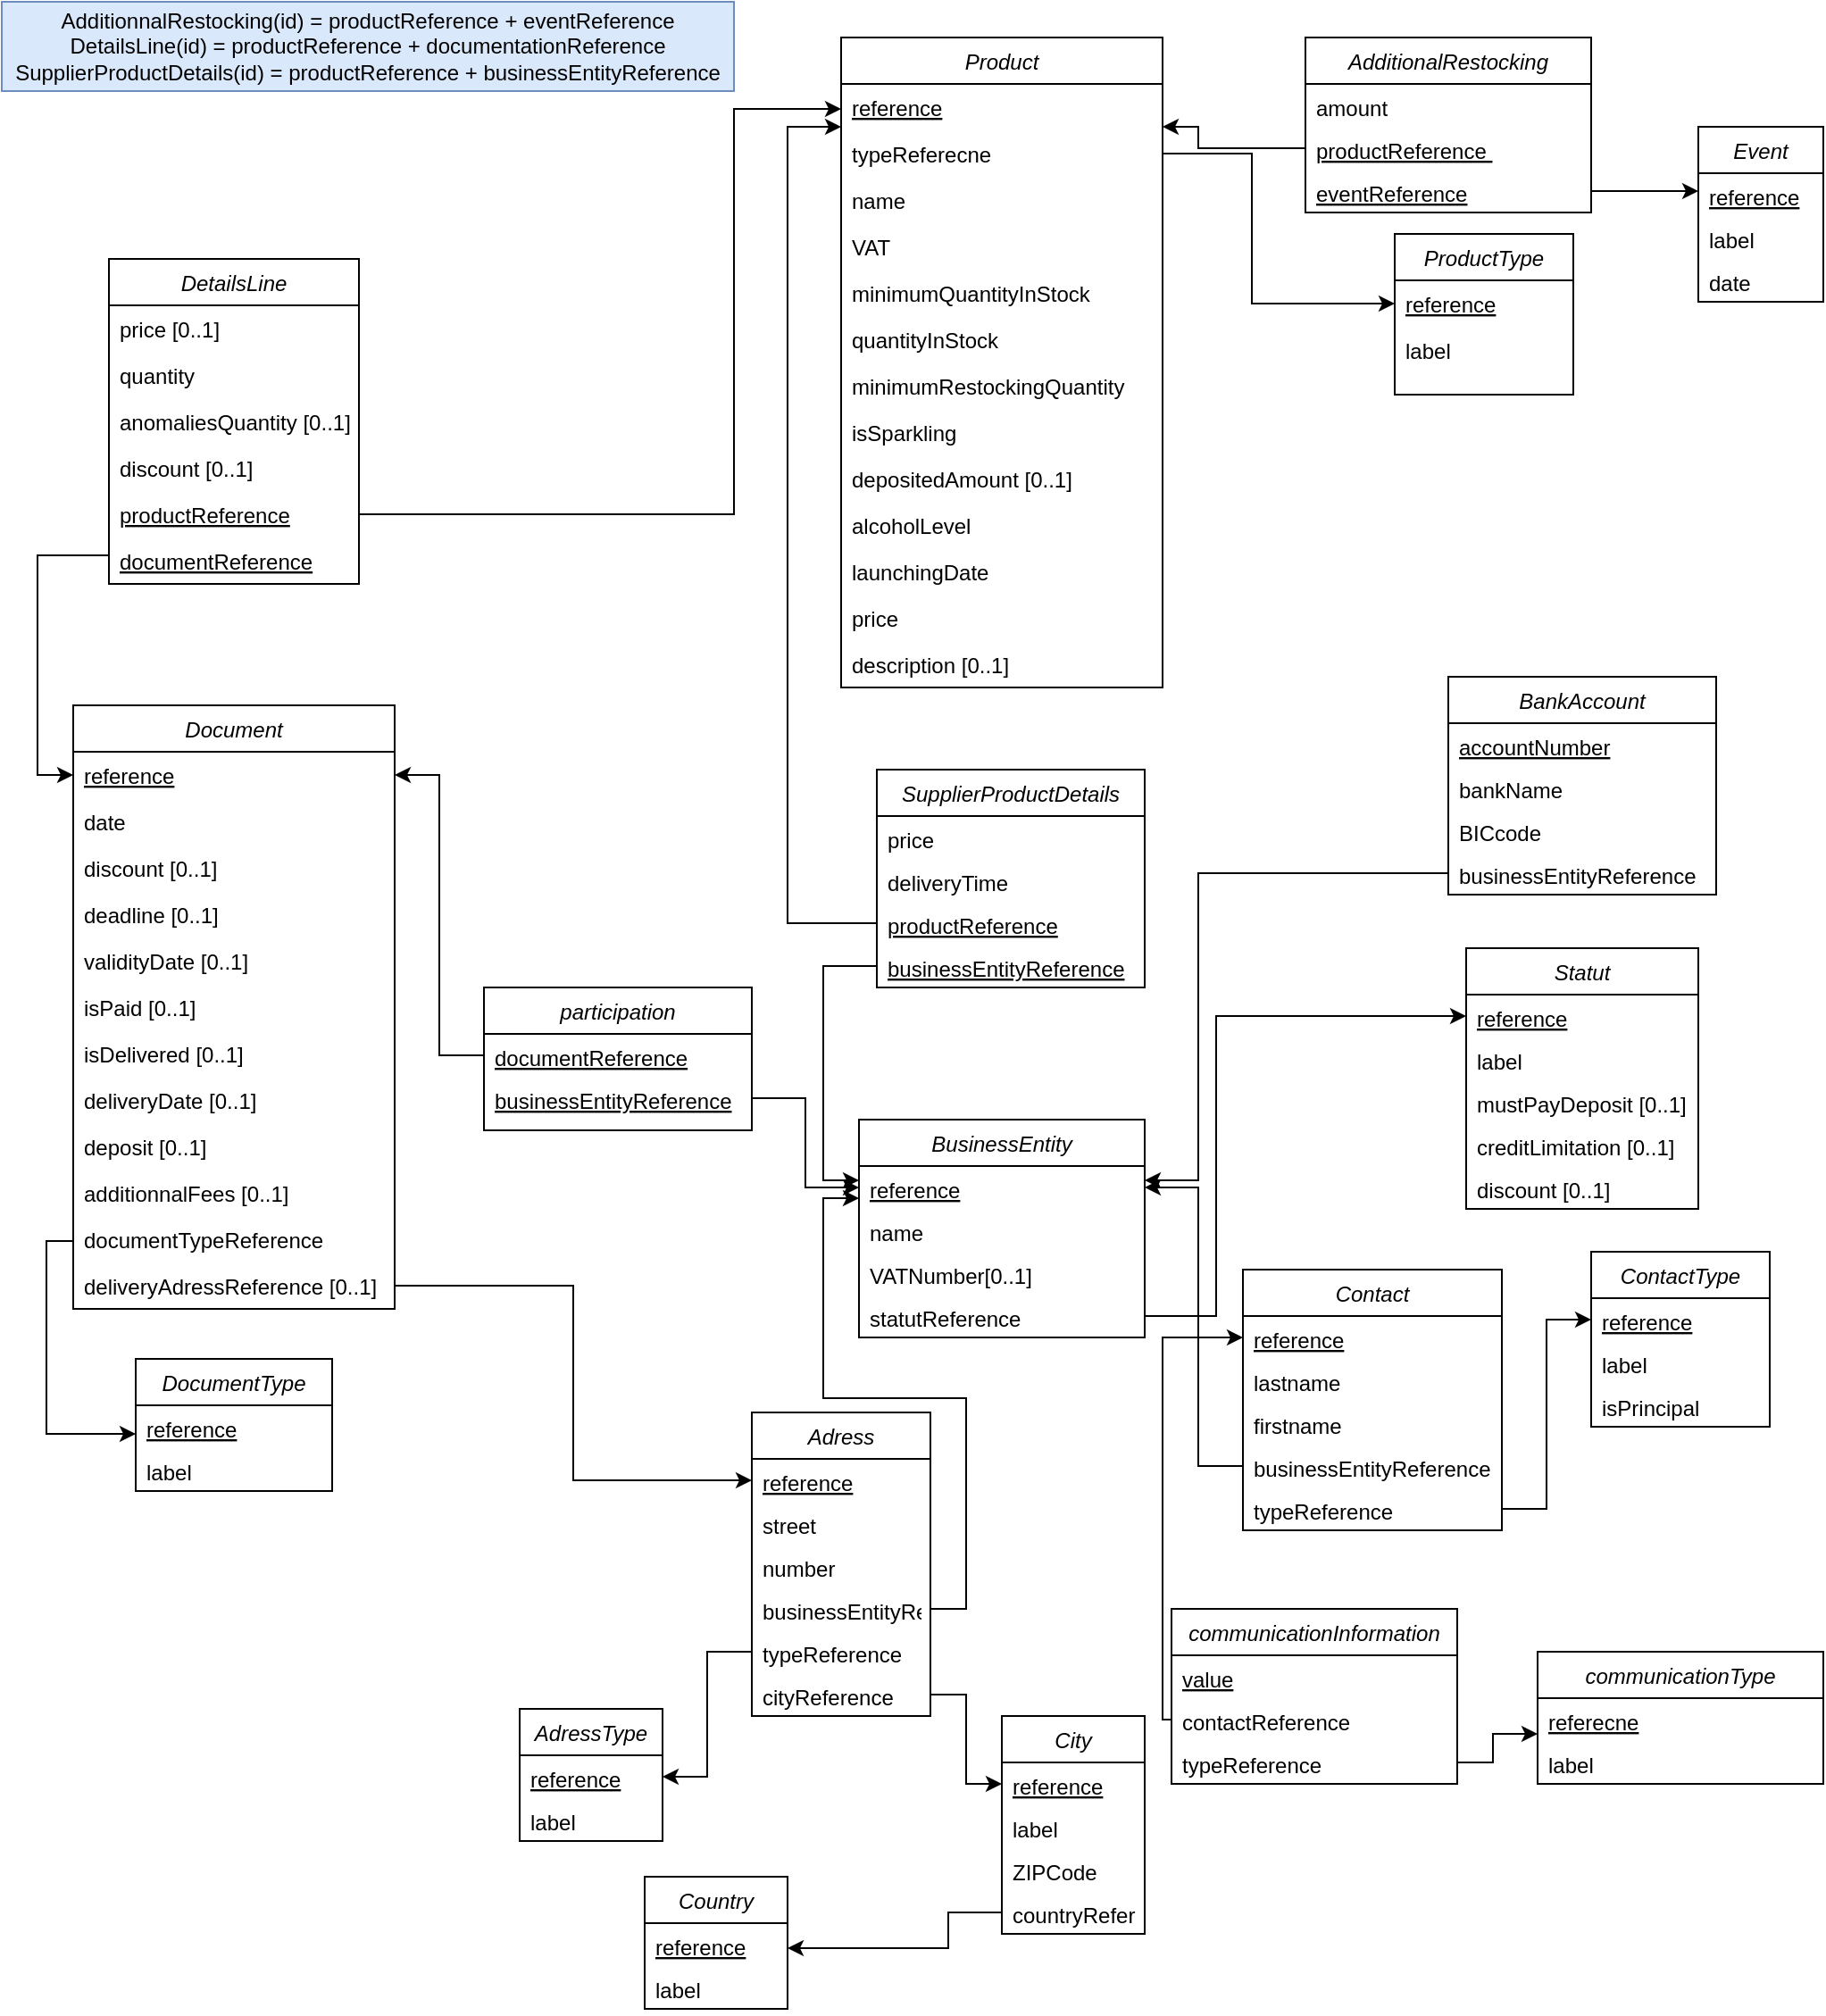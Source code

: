 <mxfile version="20.8.16" type="device"><diagram id="C5RBs43oDa-KdzZeNtuy" name="Page-1"><mxGraphModel dx="2089" dy="592" grid="1" gridSize="10" guides="1" tooltips="1" connect="1" arrows="1" fold="1" page="1" pageScale="1" pageWidth="827" pageHeight="1169" math="0" shadow="0"><root><mxCell id="WIyWlLk6GJQsqaUBKTNV-0"/><mxCell id="WIyWlLk6GJQsqaUBKTNV-1" parent="WIyWlLk6GJQsqaUBKTNV-0"/><mxCell id="zkfFHV4jXpPFQw0GAbJ--0" value="ProductType" style="swimlane;fontStyle=2;align=center;verticalAlign=top;childLayout=stackLayout;horizontal=1;startSize=26;horizontalStack=0;resizeParent=1;resizeLast=0;collapsible=1;marginBottom=0;rounded=0;shadow=0;strokeWidth=1;" parent="WIyWlLk6GJQsqaUBKTNV-1" vertex="1"><mxGeometry x="570" y="160" width="100" height="90" as="geometry"><mxRectangle x="230" y="140" width="160" height="26" as="alternateBounds"/></mxGeometry></mxCell><mxCell id="zkfFHV4jXpPFQw0GAbJ--1" value="reference" style="text;align=left;verticalAlign=top;spacingLeft=4;spacingRight=4;overflow=hidden;rotatable=0;points=[[0,0.5],[1,0.5]];portConstraint=eastwest;fontStyle=4" parent="zkfFHV4jXpPFQw0GAbJ--0" vertex="1"><mxGeometry y="26" width="100" height="26" as="geometry"/></mxCell><mxCell id="zkfFHV4jXpPFQw0GAbJ--2" value="label" style="text;align=left;verticalAlign=top;spacingLeft=4;spacingRight=4;overflow=hidden;rotatable=0;points=[[0,0.5],[1,0.5]];portConstraint=eastwest;rounded=0;shadow=0;html=0;" parent="zkfFHV4jXpPFQw0GAbJ--0" vertex="1"><mxGeometry y="52" width="100" height="26" as="geometry"/></mxCell><mxCell id="mR_kSrzSE3eePx6htJR2-0" value="Product" style="swimlane;fontStyle=2;align=center;verticalAlign=top;childLayout=stackLayout;horizontal=1;startSize=26;horizontalStack=0;resizeParent=1;resizeLast=0;collapsible=1;marginBottom=0;rounded=0;shadow=0;strokeWidth=1;" parent="WIyWlLk6GJQsqaUBKTNV-1" vertex="1"><mxGeometry x="260" y="50" width="180" height="364" as="geometry"><mxRectangle x="230" y="140" width="160" height="26" as="alternateBounds"/></mxGeometry></mxCell><mxCell id="mR_kSrzSE3eePx6htJR2-1" value="reference" style="text;align=left;verticalAlign=top;spacingLeft=4;spacingRight=4;overflow=hidden;rotatable=0;points=[[0,0.5],[1,0.5]];portConstraint=eastwest;fontStyle=4" parent="mR_kSrzSE3eePx6htJR2-0" vertex="1"><mxGeometry y="26" width="180" height="26" as="geometry"/></mxCell><mxCell id="0hS0RRFDTB800Im_Bv5s-0" value="typeReferecne" style="text;align=left;verticalAlign=top;spacingLeft=4;spacingRight=4;overflow=hidden;rotatable=0;points=[[0,0.5],[1,0.5]];portConstraint=eastwest;fontStyle=0" parent="mR_kSrzSE3eePx6htJR2-0" vertex="1"><mxGeometry y="52" width="180" height="26" as="geometry"/></mxCell><mxCell id="mR_kSrzSE3eePx6htJR2-2" value="name" style="text;align=left;verticalAlign=top;spacingLeft=4;spacingRight=4;overflow=hidden;rotatable=0;points=[[0,0.5],[1,0.5]];portConstraint=eastwest;rounded=0;shadow=0;html=0;" parent="mR_kSrzSE3eePx6htJR2-0" vertex="1"><mxGeometry y="78" width="180" height="26" as="geometry"/></mxCell><mxCell id="mR_kSrzSE3eePx6htJR2-3" value="VAT" style="text;align=left;verticalAlign=top;spacingLeft=4;spacingRight=4;overflow=hidden;rotatable=0;points=[[0,0.5],[1,0.5]];portConstraint=eastwest;rounded=0;shadow=0;html=0;" parent="mR_kSrzSE3eePx6htJR2-0" vertex="1"><mxGeometry y="104" width="180" height="26" as="geometry"/></mxCell><mxCell id="mR_kSrzSE3eePx6htJR2-4" value="minimumQuantityInStock" style="text;align=left;verticalAlign=top;spacingLeft=4;spacingRight=4;overflow=hidden;rotatable=0;points=[[0,0.5],[1,0.5]];portConstraint=eastwest;rounded=0;shadow=0;html=0;" parent="mR_kSrzSE3eePx6htJR2-0" vertex="1"><mxGeometry y="130" width="180" height="26" as="geometry"/></mxCell><mxCell id="mR_kSrzSE3eePx6htJR2-5" value="quantityInStock" style="text;align=left;verticalAlign=top;spacingLeft=4;spacingRight=4;overflow=hidden;rotatable=0;points=[[0,0.5],[1,0.5]];portConstraint=eastwest;rounded=0;shadow=0;html=0;" parent="mR_kSrzSE3eePx6htJR2-0" vertex="1"><mxGeometry y="156" width="180" height="26" as="geometry"/></mxCell><mxCell id="mR_kSrzSE3eePx6htJR2-6" value="minimumRestockingQuantity" style="text;align=left;verticalAlign=top;spacingLeft=4;spacingRight=4;overflow=hidden;rotatable=0;points=[[0,0.5],[1,0.5]];portConstraint=eastwest;rounded=0;shadow=0;html=0;" parent="mR_kSrzSE3eePx6htJR2-0" vertex="1"><mxGeometry y="182" width="180" height="26" as="geometry"/></mxCell><mxCell id="mR_kSrzSE3eePx6htJR2-7" value="isSparkling" style="text;align=left;verticalAlign=top;spacingLeft=4;spacingRight=4;overflow=hidden;rotatable=0;points=[[0,0.5],[1,0.5]];portConstraint=eastwest;rounded=0;shadow=0;html=0;" parent="mR_kSrzSE3eePx6htJR2-0" vertex="1"><mxGeometry y="208" width="180" height="26" as="geometry"/></mxCell><mxCell id="mR_kSrzSE3eePx6htJR2-8" value="depositedAmount [0..1]" style="text;align=left;verticalAlign=top;spacingLeft=4;spacingRight=4;overflow=hidden;rotatable=0;points=[[0,0.5],[1,0.5]];portConstraint=eastwest;rounded=0;shadow=0;html=0;" parent="mR_kSrzSE3eePx6htJR2-0" vertex="1"><mxGeometry y="234" width="180" height="26" as="geometry"/></mxCell><mxCell id="mR_kSrzSE3eePx6htJR2-9" value="alcoholLevel" style="text;align=left;verticalAlign=top;spacingLeft=4;spacingRight=4;overflow=hidden;rotatable=0;points=[[0,0.5],[1,0.5]];portConstraint=eastwest;rounded=0;shadow=0;html=0;" parent="mR_kSrzSE3eePx6htJR2-0" vertex="1"><mxGeometry y="260" width="180" height="26" as="geometry"/></mxCell><mxCell id="mR_kSrzSE3eePx6htJR2-10" value="launchingDate" style="text;align=left;verticalAlign=top;spacingLeft=4;spacingRight=4;overflow=hidden;rotatable=0;points=[[0,0.5],[1,0.5]];portConstraint=eastwest;rounded=0;shadow=0;html=0;" parent="mR_kSrzSE3eePx6htJR2-0" vertex="1"><mxGeometry y="286" width="180" height="26" as="geometry"/></mxCell><mxCell id="mR_kSrzSE3eePx6htJR2-11" value="price" style="text;align=left;verticalAlign=top;spacingLeft=4;spacingRight=4;overflow=hidden;rotatable=0;points=[[0,0.5],[1,0.5]];portConstraint=eastwest;rounded=0;shadow=0;html=0;" parent="mR_kSrzSE3eePx6htJR2-0" vertex="1"><mxGeometry y="312" width="180" height="26" as="geometry"/></mxCell><mxCell id="m8Vam4YaIgCkYmYhRQXd-0" value="description [0..1]" style="text;align=left;verticalAlign=top;spacingLeft=4;spacingRight=4;overflow=hidden;rotatable=0;points=[[0,0.5],[1,0.5]];portConstraint=eastwest;rounded=0;shadow=0;html=0;" vertex="1" parent="mR_kSrzSE3eePx6htJR2-0"><mxGeometry y="338" width="180" height="26" as="geometry"/></mxCell><mxCell id="mR_kSrzSE3eePx6htJR2-13" value="AdditionalRestocking" style="swimlane;fontStyle=2;align=center;verticalAlign=top;childLayout=stackLayout;horizontal=1;startSize=26;horizontalStack=0;resizeParent=1;resizeLast=0;collapsible=1;marginBottom=0;rounded=0;shadow=0;strokeWidth=1;" parent="WIyWlLk6GJQsqaUBKTNV-1" vertex="1"><mxGeometry x="520" y="50" width="160" height="98" as="geometry"><mxRectangle x="230" y="140" width="160" height="26" as="alternateBounds"/></mxGeometry></mxCell><mxCell id="mR_kSrzSE3eePx6htJR2-14" value="amount" style="text;align=left;verticalAlign=top;spacingLeft=4;spacingRight=4;overflow=hidden;rotatable=0;points=[[0,0.5],[1,0.5]];portConstraint=eastwest;fontStyle=0" parent="mR_kSrzSE3eePx6htJR2-13" vertex="1"><mxGeometry y="26" width="160" height="24" as="geometry"/></mxCell><mxCell id="0hS0RRFDTB800Im_Bv5s-2" value="productReference " style="text;align=left;verticalAlign=top;spacingLeft=4;spacingRight=4;overflow=hidden;rotatable=0;points=[[0,0.5],[1,0.5]];portConstraint=eastwest;fontStyle=4" parent="mR_kSrzSE3eePx6htJR2-13" vertex="1"><mxGeometry y="50" width="160" height="24" as="geometry"/></mxCell><mxCell id="0hS0RRFDTB800Im_Bv5s-5" value="eventReference" style="text;align=left;verticalAlign=top;spacingLeft=4;spacingRight=4;overflow=hidden;rotatable=0;points=[[0,0.5],[1,0.5]];portConstraint=eastwest;fontStyle=4" parent="mR_kSrzSE3eePx6htJR2-13" vertex="1"><mxGeometry y="74" width="160" height="24" as="geometry"/></mxCell><mxCell id="mR_kSrzSE3eePx6htJR2-17" value="Event" style="swimlane;fontStyle=2;align=center;verticalAlign=top;childLayout=stackLayout;horizontal=1;startSize=26;horizontalStack=0;resizeParent=1;resizeLast=0;collapsible=1;marginBottom=0;rounded=0;shadow=0;strokeWidth=1;" parent="WIyWlLk6GJQsqaUBKTNV-1" vertex="1"><mxGeometry x="740" y="100" width="70" height="98" as="geometry"><mxRectangle x="230" y="140" width="160" height="26" as="alternateBounds"/></mxGeometry></mxCell><mxCell id="mR_kSrzSE3eePx6htJR2-18" value="reference" style="text;align=left;verticalAlign=top;spacingLeft=4;spacingRight=4;overflow=hidden;rotatable=0;points=[[0,0.5],[1,0.5]];portConstraint=eastwest;fontStyle=4" parent="mR_kSrzSE3eePx6htJR2-17" vertex="1"><mxGeometry y="26" width="70" height="24" as="geometry"/></mxCell><mxCell id="mR_kSrzSE3eePx6htJR2-19" value="label" style="text;align=left;verticalAlign=top;spacingLeft=4;spacingRight=4;overflow=hidden;rotatable=0;points=[[0,0.5],[1,0.5]];portConstraint=eastwest;fontStyle=0" parent="mR_kSrzSE3eePx6htJR2-17" vertex="1"><mxGeometry y="50" width="70" height="24" as="geometry"/></mxCell><mxCell id="jNsOhGp0MJXcXEYD-DHj-0" value="date" style="text;align=left;verticalAlign=top;spacingLeft=4;spacingRight=4;overflow=hidden;rotatable=0;points=[[0,0.5],[1,0.5]];portConstraint=eastwest;fontStyle=0" parent="mR_kSrzSE3eePx6htJR2-17" vertex="1"><mxGeometry y="74" width="70" height="24" as="geometry"/></mxCell><mxCell id="mR_kSrzSE3eePx6htJR2-21" value="DetailsLine" style="swimlane;fontStyle=2;align=center;verticalAlign=top;childLayout=stackLayout;horizontal=1;startSize=26;horizontalStack=0;resizeParent=1;resizeLast=0;collapsible=1;marginBottom=0;rounded=0;shadow=0;strokeWidth=1;" parent="WIyWlLk6GJQsqaUBKTNV-1" vertex="1"><mxGeometry x="-150" y="174" width="140" height="182" as="geometry"><mxRectangle x="230" y="140" width="160" height="26" as="alternateBounds"/></mxGeometry></mxCell><mxCell id="mR_kSrzSE3eePx6htJR2-22" value="price [0..1]" style="text;align=left;verticalAlign=top;spacingLeft=4;spacingRight=4;overflow=hidden;rotatable=0;points=[[0,0.5],[1,0.5]];portConstraint=eastwest;fontStyle=0" parent="mR_kSrzSE3eePx6htJR2-21" vertex="1"><mxGeometry y="26" width="140" height="26" as="geometry"/></mxCell><mxCell id="mR_kSrzSE3eePx6htJR2-23" value="quantity" style="text;align=left;verticalAlign=top;spacingLeft=4;spacingRight=4;overflow=hidden;rotatable=0;points=[[0,0.5],[1,0.5]];portConstraint=eastwest;rounded=0;shadow=0;html=0;" parent="mR_kSrzSE3eePx6htJR2-21" vertex="1"><mxGeometry y="52" width="140" height="26" as="geometry"/></mxCell><mxCell id="mR_kSrzSE3eePx6htJR2-24" value="anomaliesQuantity [0..1]" style="text;align=left;verticalAlign=top;spacingLeft=4;spacingRight=4;overflow=hidden;rotatable=0;points=[[0,0.5],[1,0.5]];portConstraint=eastwest;rounded=0;shadow=0;html=0;" parent="mR_kSrzSE3eePx6htJR2-21" vertex="1"><mxGeometry y="78" width="140" height="26" as="geometry"/></mxCell><mxCell id="xVkXJhe9sLWpaALz_--4-0" value="discount [0..1]" style="text;align=left;verticalAlign=top;spacingLeft=4;spacingRight=4;overflow=hidden;rotatable=0;points=[[0,0.5],[1,0.5]];portConstraint=eastwest;rounded=0;shadow=0;html=0;" parent="mR_kSrzSE3eePx6htJR2-21" vertex="1"><mxGeometry y="104" width="140" height="26" as="geometry"/></mxCell><mxCell id="0hS0RRFDTB800Im_Bv5s-12" value="productReference" style="text;align=left;verticalAlign=top;spacingLeft=4;spacingRight=4;overflow=hidden;rotatable=0;points=[[0,0.5],[1,0.5]];portConstraint=eastwest;rounded=0;shadow=0;html=0;fontStyle=4" parent="mR_kSrzSE3eePx6htJR2-21" vertex="1"><mxGeometry y="130" width="140" height="26" as="geometry"/></mxCell><mxCell id="0hS0RRFDTB800Im_Bv5s-13" value="documentReference" style="text;align=left;verticalAlign=top;spacingLeft=4;spacingRight=4;overflow=hidden;rotatable=0;points=[[0,0.5],[1,0.5]];portConstraint=eastwest;rounded=0;shadow=0;html=0;fontStyle=4" parent="mR_kSrzSE3eePx6htJR2-21" vertex="1"><mxGeometry y="156" width="140" height="26" as="geometry"/></mxCell><mxCell id="mR_kSrzSE3eePx6htJR2-28" value="Document" style="swimlane;fontStyle=2;align=center;verticalAlign=top;childLayout=stackLayout;horizontal=1;startSize=26;horizontalStack=0;resizeParent=1;resizeLast=0;collapsible=1;marginBottom=0;rounded=0;shadow=0;strokeWidth=1;" parent="WIyWlLk6GJQsqaUBKTNV-1" vertex="1"><mxGeometry x="-170" y="424" width="180" height="338" as="geometry"><mxRectangle x="230" y="140" width="160" height="26" as="alternateBounds"/></mxGeometry></mxCell><mxCell id="mR_kSrzSE3eePx6htJR2-29" value="reference" style="text;align=left;verticalAlign=top;spacingLeft=4;spacingRight=4;overflow=hidden;rotatable=0;points=[[0,0.5],[1,0.5]];portConstraint=eastwest;fontStyle=4" parent="mR_kSrzSE3eePx6htJR2-28" vertex="1"><mxGeometry y="26" width="180" height="26" as="geometry"/></mxCell><mxCell id="mR_kSrzSE3eePx6htJR2-30" value="date" style="text;align=left;verticalAlign=top;spacingLeft=4;spacingRight=4;overflow=hidden;rotatable=0;points=[[0,0.5],[1,0.5]];portConstraint=eastwest;rounded=0;shadow=0;html=0;" parent="mR_kSrzSE3eePx6htJR2-28" vertex="1"><mxGeometry y="52" width="180" height="26" as="geometry"/></mxCell><mxCell id="mR_kSrzSE3eePx6htJR2-31" value="discount [0..1]" style="text;align=left;verticalAlign=top;spacingLeft=4;spacingRight=4;overflow=hidden;rotatable=0;points=[[0,0.5],[1,0.5]];portConstraint=eastwest;rounded=0;shadow=0;html=0;" parent="mR_kSrzSE3eePx6htJR2-28" vertex="1"><mxGeometry y="78" width="180" height="26" as="geometry"/></mxCell><mxCell id="mR_kSrzSE3eePx6htJR2-32" value="deadline [0..1]" style="text;align=left;verticalAlign=top;spacingLeft=4;spacingRight=4;overflow=hidden;rotatable=0;points=[[0,0.5],[1,0.5]];portConstraint=eastwest;rounded=0;shadow=0;html=0;" parent="mR_kSrzSE3eePx6htJR2-28" vertex="1"><mxGeometry y="104" width="180" height="26" as="geometry"/></mxCell><mxCell id="mR_kSrzSE3eePx6htJR2-33" value="validityDate [0..1]" style="text;align=left;verticalAlign=top;spacingLeft=4;spacingRight=4;overflow=hidden;rotatable=0;points=[[0,0.5],[1,0.5]];portConstraint=eastwest;rounded=0;shadow=0;html=0;" parent="mR_kSrzSE3eePx6htJR2-28" vertex="1"><mxGeometry y="130" width="180" height="26" as="geometry"/></mxCell><mxCell id="mR_kSrzSE3eePx6htJR2-34" value="isPaid [0..1]" style="text;align=left;verticalAlign=top;spacingLeft=4;spacingRight=4;overflow=hidden;rotatable=0;points=[[0,0.5],[1,0.5]];portConstraint=eastwest;rounded=0;shadow=0;html=0;" parent="mR_kSrzSE3eePx6htJR2-28" vertex="1"><mxGeometry y="156" width="180" height="26" as="geometry"/></mxCell><mxCell id="mR_kSrzSE3eePx6htJR2-35" value="isDelivered [0..1]" style="text;align=left;verticalAlign=top;spacingLeft=4;spacingRight=4;overflow=hidden;rotatable=0;points=[[0,0.5],[1,0.5]];portConstraint=eastwest;rounded=0;shadow=0;html=0;" parent="mR_kSrzSE3eePx6htJR2-28" vertex="1"><mxGeometry y="182" width="180" height="26" as="geometry"/></mxCell><mxCell id="mR_kSrzSE3eePx6htJR2-36" value="deliveryDate [0..1]" style="text;align=left;verticalAlign=top;spacingLeft=4;spacingRight=4;overflow=hidden;rotatable=0;points=[[0,0.5],[1,0.5]];portConstraint=eastwest;rounded=0;shadow=0;html=0;" parent="mR_kSrzSE3eePx6htJR2-28" vertex="1"><mxGeometry y="208" width="180" height="26" as="geometry"/></mxCell><mxCell id="mR_kSrzSE3eePx6htJR2-37" value="deposit [0..1]" style="text;align=left;verticalAlign=top;spacingLeft=4;spacingRight=4;overflow=hidden;rotatable=0;points=[[0,0.5],[1,0.5]];portConstraint=eastwest;rounded=0;shadow=0;html=0;" parent="mR_kSrzSE3eePx6htJR2-28" vertex="1"><mxGeometry y="234" width="180" height="26" as="geometry"/></mxCell><mxCell id="mR_kSrzSE3eePx6htJR2-38" value="additionnalFees [0..1]" style="text;align=left;verticalAlign=top;spacingLeft=4;spacingRight=4;overflow=hidden;rotatable=0;points=[[0,0.5],[1,0.5]];portConstraint=eastwest;rounded=0;shadow=0;html=0;" parent="mR_kSrzSE3eePx6htJR2-28" vertex="1"><mxGeometry y="260" width="180" height="26" as="geometry"/></mxCell><mxCell id="0hS0RRFDTB800Im_Bv5s-16" value="documentTypeReference" style="text;align=left;verticalAlign=top;spacingLeft=4;spacingRight=4;overflow=hidden;rotatable=0;points=[[0,0.5],[1,0.5]];portConstraint=eastwest;rounded=0;shadow=0;html=0;" parent="mR_kSrzSE3eePx6htJR2-28" vertex="1"><mxGeometry y="286" width="180" height="26" as="geometry"/></mxCell><mxCell id="0hS0RRFDTB800Im_Bv5s-18" value="deliveryAdressReference [0..1]" style="text;align=left;verticalAlign=top;spacingLeft=4;spacingRight=4;overflow=hidden;rotatable=0;points=[[0,0.5],[1,0.5]];portConstraint=eastwest;rounded=0;shadow=0;html=0;" parent="mR_kSrzSE3eePx6htJR2-28" vertex="1"><mxGeometry y="312" width="180" height="26" as="geometry"/></mxCell><mxCell id="mR_kSrzSE3eePx6htJR2-41" value="SupplierProductDetails" style="swimlane;fontStyle=2;align=center;verticalAlign=top;childLayout=stackLayout;horizontal=1;startSize=26;horizontalStack=0;resizeParent=1;resizeLast=0;collapsible=1;marginBottom=0;rounded=0;shadow=0;strokeWidth=1;" parent="WIyWlLk6GJQsqaUBKTNV-1" vertex="1"><mxGeometry x="280" y="460" width="150" height="122" as="geometry"><mxRectangle x="230" y="140" width="160" height="26" as="alternateBounds"/></mxGeometry></mxCell><mxCell id="mR_kSrzSE3eePx6htJR2-42" value="price" style="text;align=left;verticalAlign=top;spacingLeft=4;spacingRight=4;overflow=hidden;rotatable=0;points=[[0,0.5],[1,0.5]];portConstraint=eastwest;fontStyle=0" parent="mR_kSrzSE3eePx6htJR2-41" vertex="1"><mxGeometry y="26" width="150" height="24" as="geometry"/></mxCell><mxCell id="mR_kSrzSE3eePx6htJR2-43" value="deliveryTime" style="text;align=left;verticalAlign=top;spacingLeft=4;spacingRight=4;overflow=hidden;rotatable=0;points=[[0,0.5],[1,0.5]];portConstraint=eastwest;fontStyle=0" parent="mR_kSrzSE3eePx6htJR2-41" vertex="1"><mxGeometry y="50" width="150" height="24" as="geometry"/></mxCell><mxCell id="0hS0RRFDTB800Im_Bv5s-38" value="productReference" style="text;align=left;verticalAlign=top;spacingLeft=4;spacingRight=4;overflow=hidden;rotatable=0;points=[[0,0.5],[1,0.5]];portConstraint=eastwest;fontStyle=4" parent="mR_kSrzSE3eePx6htJR2-41" vertex="1"><mxGeometry y="74" width="150" height="24" as="geometry"/></mxCell><mxCell id="0hS0RRFDTB800Im_Bv5s-39" value="businessEntityReference" style="text;align=left;verticalAlign=top;spacingLeft=4;spacingRight=4;overflow=hidden;rotatable=0;points=[[0,0.5],[1,0.5]];portConstraint=eastwest;fontStyle=4" parent="mR_kSrzSE3eePx6htJR2-41" vertex="1"><mxGeometry y="98" width="150" height="24" as="geometry"/></mxCell><mxCell id="mR_kSrzSE3eePx6htJR2-45" value="DocumentType" style="swimlane;fontStyle=2;align=center;verticalAlign=top;childLayout=stackLayout;horizontal=1;startSize=26;horizontalStack=0;resizeParent=1;resizeLast=0;collapsible=1;marginBottom=0;rounded=0;shadow=0;strokeWidth=1;" parent="WIyWlLk6GJQsqaUBKTNV-1" vertex="1"><mxGeometry x="-135" y="790" width="110" height="74" as="geometry"><mxRectangle x="230" y="140" width="160" height="26" as="alternateBounds"/></mxGeometry></mxCell><mxCell id="mR_kSrzSE3eePx6htJR2-46" value="reference" style="text;align=left;verticalAlign=top;spacingLeft=4;spacingRight=4;overflow=hidden;rotatable=0;points=[[0,0.5],[1,0.5]];portConstraint=eastwest;fontStyle=4" parent="mR_kSrzSE3eePx6htJR2-45" vertex="1"><mxGeometry y="26" width="110" height="24" as="geometry"/></mxCell><mxCell id="mR_kSrzSE3eePx6htJR2-47" value="label" style="text;align=left;verticalAlign=top;spacingLeft=4;spacingRight=4;overflow=hidden;rotatable=0;points=[[0,0.5],[1,0.5]];portConstraint=eastwest;fontStyle=0" parent="mR_kSrzSE3eePx6htJR2-45" vertex="1"><mxGeometry y="50" width="110" height="24" as="geometry"/></mxCell><mxCell id="mR_kSrzSE3eePx6htJR2-49" value="BusinessEntity" style="swimlane;fontStyle=2;align=center;verticalAlign=top;childLayout=stackLayout;horizontal=1;startSize=26;horizontalStack=0;resizeParent=1;resizeLast=0;collapsible=1;marginBottom=0;rounded=0;shadow=0;strokeWidth=1;" parent="WIyWlLk6GJQsqaUBKTNV-1" vertex="1"><mxGeometry x="270" y="656" width="160" height="122" as="geometry"><mxRectangle x="230" y="140" width="160" height="26" as="alternateBounds"/></mxGeometry></mxCell><mxCell id="mR_kSrzSE3eePx6htJR2-50" value="reference" style="text;align=left;verticalAlign=top;spacingLeft=4;spacingRight=4;overflow=hidden;rotatable=0;points=[[0,0.5],[1,0.5]];portConstraint=eastwest;fontStyle=4" parent="mR_kSrzSE3eePx6htJR2-49" vertex="1"><mxGeometry y="26" width="160" height="24" as="geometry"/></mxCell><mxCell id="mR_kSrzSE3eePx6htJR2-51" value="name" style="text;align=left;verticalAlign=top;spacingLeft=4;spacingRight=4;overflow=hidden;rotatable=0;points=[[0,0.5],[1,0.5]];portConstraint=eastwest;fontStyle=0" parent="mR_kSrzSE3eePx6htJR2-49" vertex="1"><mxGeometry y="50" width="160" height="24" as="geometry"/></mxCell><mxCell id="mR_kSrzSE3eePx6htJR2-52" value="VATNumber[0..1]" style="text;align=left;verticalAlign=top;spacingLeft=4;spacingRight=4;overflow=hidden;rotatable=0;points=[[0,0.5],[1,0.5]];portConstraint=eastwest;fontStyle=0" parent="mR_kSrzSE3eePx6htJR2-49" vertex="1"><mxGeometry y="74" width="160" height="24" as="geometry"/></mxCell><mxCell id="0hS0RRFDTB800Im_Bv5s-30" value="statutReference" style="text;align=left;verticalAlign=top;spacingLeft=4;spacingRight=4;overflow=hidden;rotatable=0;points=[[0,0.5],[1,0.5]];portConstraint=eastwest;fontStyle=0" parent="mR_kSrzSE3eePx6htJR2-49" vertex="1"><mxGeometry y="98" width="160" height="24" as="geometry"/></mxCell><mxCell id="mR_kSrzSE3eePx6htJR2-55" value="BankAccount" style="swimlane;fontStyle=2;align=center;verticalAlign=top;childLayout=stackLayout;horizontal=1;startSize=26;horizontalStack=0;resizeParent=1;resizeLast=0;collapsible=1;marginBottom=0;rounded=0;shadow=0;strokeWidth=1;" parent="WIyWlLk6GJQsqaUBKTNV-1" vertex="1"><mxGeometry x="600" y="408" width="150" height="122" as="geometry"><mxRectangle x="230" y="140" width="160" height="26" as="alternateBounds"/></mxGeometry></mxCell><mxCell id="mR_kSrzSE3eePx6htJR2-56" value="accountNumber" style="text;align=left;verticalAlign=top;spacingLeft=4;spacingRight=4;overflow=hidden;rotatable=0;points=[[0,0.5],[1,0.5]];portConstraint=eastwest;fontStyle=4" parent="mR_kSrzSE3eePx6htJR2-55" vertex="1"><mxGeometry y="26" width="150" height="24" as="geometry"/></mxCell><mxCell id="mR_kSrzSE3eePx6htJR2-57" value="bankName" style="text;align=left;verticalAlign=top;spacingLeft=4;spacingRight=4;overflow=hidden;rotatable=0;points=[[0,0.5],[1,0.5]];portConstraint=eastwest;fontStyle=0" parent="mR_kSrzSE3eePx6htJR2-55" vertex="1"><mxGeometry y="50" width="150" height="24" as="geometry"/></mxCell><mxCell id="mR_kSrzSE3eePx6htJR2-58" value="BICcode" style="text;align=left;verticalAlign=top;spacingLeft=4;spacingRight=4;overflow=hidden;rotatable=0;points=[[0,0.5],[1,0.5]];portConstraint=eastwest;fontStyle=0" parent="mR_kSrzSE3eePx6htJR2-55" vertex="1"><mxGeometry y="74" width="150" height="24" as="geometry"/></mxCell><mxCell id="0hS0RRFDTB800Im_Bv5s-28" value="businessEntityReference" style="text;align=left;verticalAlign=top;spacingLeft=4;spacingRight=4;overflow=hidden;rotatable=0;points=[[0,0.5],[1,0.5]];portConstraint=eastwest;fontStyle=0" parent="mR_kSrzSE3eePx6htJR2-55" vertex="1"><mxGeometry y="98" width="150" height="24" as="geometry"/></mxCell><mxCell id="mR_kSrzSE3eePx6htJR2-60" value="Statut" style="swimlane;fontStyle=2;align=center;verticalAlign=top;childLayout=stackLayout;horizontal=1;startSize=26;horizontalStack=0;resizeParent=1;resizeLast=0;collapsible=1;marginBottom=0;rounded=0;shadow=0;strokeWidth=1;" parent="WIyWlLk6GJQsqaUBKTNV-1" vertex="1"><mxGeometry x="610" y="560" width="130" height="146" as="geometry"><mxRectangle x="230" y="140" width="160" height="26" as="alternateBounds"/></mxGeometry></mxCell><mxCell id="mR_kSrzSE3eePx6htJR2-61" value="reference" style="text;align=left;verticalAlign=top;spacingLeft=4;spacingRight=4;overflow=hidden;rotatable=0;points=[[0,0.5],[1,0.5]];portConstraint=eastwest;fontStyle=4" parent="mR_kSrzSE3eePx6htJR2-60" vertex="1"><mxGeometry y="26" width="130" height="24" as="geometry"/></mxCell><mxCell id="mR_kSrzSE3eePx6htJR2-62" value="label" style="text;align=left;verticalAlign=top;spacingLeft=4;spacingRight=4;overflow=hidden;rotatable=0;points=[[0,0.5],[1,0.5]];portConstraint=eastwest;fontStyle=0" parent="mR_kSrzSE3eePx6htJR2-60" vertex="1"><mxGeometry y="50" width="130" height="24" as="geometry"/></mxCell><mxCell id="mR_kSrzSE3eePx6htJR2-63" value="mustPayDeposit [0..1]" style="text;align=left;verticalAlign=top;spacingLeft=4;spacingRight=4;overflow=hidden;rotatable=0;points=[[0,0.5],[1,0.5]];portConstraint=eastwest;fontStyle=0" parent="mR_kSrzSE3eePx6htJR2-60" vertex="1"><mxGeometry y="74" width="130" height="24" as="geometry"/></mxCell><mxCell id="mR_kSrzSE3eePx6htJR2-64" value="creditLimitation [0..1]" style="text;align=left;verticalAlign=top;spacingLeft=4;spacingRight=4;overflow=hidden;rotatable=0;points=[[0,0.5],[1,0.5]];portConstraint=eastwest;fontStyle=0" parent="mR_kSrzSE3eePx6htJR2-60" vertex="1"><mxGeometry y="98" width="130" height="24" as="geometry"/></mxCell><mxCell id="mR_kSrzSE3eePx6htJR2-65" value="discount [0..1]" style="text;align=left;verticalAlign=top;spacingLeft=4;spacingRight=4;overflow=hidden;rotatable=0;points=[[0,0.5],[1,0.5]];portConstraint=eastwest;fontStyle=0" parent="mR_kSrzSE3eePx6htJR2-60" vertex="1"><mxGeometry y="122" width="130" height="24" as="geometry"/></mxCell><mxCell id="mR_kSrzSE3eePx6htJR2-67" value="Contact" style="swimlane;fontStyle=2;align=center;verticalAlign=top;childLayout=stackLayout;horizontal=1;startSize=26;horizontalStack=0;resizeParent=1;resizeLast=0;collapsible=1;marginBottom=0;rounded=0;shadow=0;strokeWidth=1;" parent="WIyWlLk6GJQsqaUBKTNV-1" vertex="1"><mxGeometry x="485" y="740" width="145" height="146" as="geometry"><mxRectangle x="230" y="140" width="160" height="26" as="alternateBounds"/></mxGeometry></mxCell><mxCell id="mR_kSrzSE3eePx6htJR2-68" value="reference" style="text;align=left;verticalAlign=top;spacingLeft=4;spacingRight=4;overflow=hidden;rotatable=0;points=[[0,0.5],[1,0.5]];portConstraint=eastwest;fontStyle=4" parent="mR_kSrzSE3eePx6htJR2-67" vertex="1"><mxGeometry y="26" width="145" height="24" as="geometry"/></mxCell><mxCell id="mR_kSrzSE3eePx6htJR2-69" value="lastname" style="text;align=left;verticalAlign=top;spacingLeft=4;spacingRight=4;overflow=hidden;rotatable=0;points=[[0,0.5],[1,0.5]];portConstraint=eastwest;fontStyle=0" parent="mR_kSrzSE3eePx6htJR2-67" vertex="1"><mxGeometry y="50" width="145" height="24" as="geometry"/></mxCell><mxCell id="mR_kSrzSE3eePx6htJR2-70" value="firstname" style="text;align=left;verticalAlign=top;spacingLeft=4;spacingRight=4;overflow=hidden;rotatable=0;points=[[0,0.5],[1,0.5]];portConstraint=eastwest;fontStyle=0" parent="mR_kSrzSE3eePx6htJR2-67" vertex="1"><mxGeometry y="74" width="145" height="24" as="geometry"/></mxCell><mxCell id="0hS0RRFDTB800Im_Bv5s-33" value="businessEntityReference" style="text;align=left;verticalAlign=top;spacingLeft=4;spacingRight=4;overflow=hidden;rotatable=0;points=[[0,0.5],[1,0.5]];portConstraint=eastwest;fontStyle=0" parent="mR_kSrzSE3eePx6htJR2-67" vertex="1"><mxGeometry y="98" width="145" height="24" as="geometry"/></mxCell><mxCell id="0hS0RRFDTB800Im_Bv5s-35" value="typeReference" style="text;align=left;verticalAlign=top;spacingLeft=4;spacingRight=4;overflow=hidden;rotatable=0;points=[[0,0.5],[1,0.5]];portConstraint=eastwest;fontStyle=0" parent="mR_kSrzSE3eePx6htJR2-67" vertex="1"><mxGeometry y="122" width="145" height="24" as="geometry"/></mxCell><mxCell id="mR_kSrzSE3eePx6htJR2-74" value="communicationInformation" style="swimlane;fontStyle=2;align=center;verticalAlign=top;childLayout=stackLayout;horizontal=1;startSize=26;horizontalStack=0;resizeParent=1;resizeLast=0;collapsible=1;marginBottom=0;rounded=0;shadow=0;strokeWidth=1;" parent="WIyWlLk6GJQsqaUBKTNV-1" vertex="1"><mxGeometry x="445" y="930" width="160" height="98" as="geometry"><mxRectangle x="230" y="140" width="160" height="26" as="alternateBounds"/></mxGeometry></mxCell><mxCell id="mR_kSrzSE3eePx6htJR2-75" value="value" style="text;align=left;verticalAlign=top;spacingLeft=4;spacingRight=4;overflow=hidden;rotatable=0;points=[[0,0.5],[1,0.5]];portConstraint=eastwest;fontStyle=4" parent="mR_kSrzSE3eePx6htJR2-74" vertex="1"><mxGeometry y="26" width="160" height="24" as="geometry"/></mxCell><mxCell id="0hS0RRFDTB800Im_Bv5s-42" value="contactReference" style="text;align=left;verticalAlign=top;spacingLeft=4;spacingRight=4;overflow=hidden;rotatable=0;points=[[0,0.5],[1,0.5]];portConstraint=eastwest;fontStyle=0" parent="mR_kSrzSE3eePx6htJR2-74" vertex="1"><mxGeometry y="50" width="160" height="24" as="geometry"/></mxCell><mxCell id="0hS0RRFDTB800Im_Bv5s-43" value="typeReference" style="text;align=left;verticalAlign=top;spacingLeft=4;spacingRight=4;overflow=hidden;rotatable=0;points=[[0,0.5],[1,0.5]];portConstraint=eastwest;fontStyle=0" parent="mR_kSrzSE3eePx6htJR2-74" vertex="1"><mxGeometry y="74" width="160" height="24" as="geometry"/></mxCell><mxCell id="mR_kSrzSE3eePx6htJR2-83" value="communicationType" style="swimlane;fontStyle=2;align=center;verticalAlign=top;childLayout=stackLayout;horizontal=1;startSize=26;horizontalStack=0;resizeParent=1;resizeLast=0;collapsible=1;marginBottom=0;rounded=0;shadow=0;strokeWidth=1;" parent="WIyWlLk6GJQsqaUBKTNV-1" vertex="1"><mxGeometry x="650" y="954" width="160" height="74" as="geometry"><mxRectangle x="230" y="140" width="160" height="26" as="alternateBounds"/></mxGeometry></mxCell><mxCell id="mR_kSrzSE3eePx6htJR2-84" value="referecne" style="text;align=left;verticalAlign=top;spacingLeft=4;spacingRight=4;overflow=hidden;rotatable=0;points=[[0,0.5],[1,0.5]];portConstraint=eastwest;fontStyle=4" parent="mR_kSrzSE3eePx6htJR2-83" vertex="1"><mxGeometry y="26" width="160" height="24" as="geometry"/></mxCell><mxCell id="mR_kSrzSE3eePx6htJR2-85" value="label" style="text;align=left;verticalAlign=top;spacingLeft=4;spacingRight=4;overflow=hidden;rotatable=0;points=[[0,0.5],[1,0.5]];portConstraint=eastwest;fontStyle=0" parent="mR_kSrzSE3eePx6htJR2-83" vertex="1"><mxGeometry y="50" width="160" height="24" as="geometry"/></mxCell><mxCell id="mR_kSrzSE3eePx6htJR2-87" value="ContactType" style="swimlane;fontStyle=2;align=center;verticalAlign=top;childLayout=stackLayout;horizontal=1;startSize=26;horizontalStack=0;resizeParent=1;resizeLast=0;collapsible=1;marginBottom=0;rounded=0;shadow=0;strokeWidth=1;" parent="WIyWlLk6GJQsqaUBKTNV-1" vertex="1"><mxGeometry x="680" y="730" width="100" height="98" as="geometry"><mxRectangle x="230" y="140" width="160" height="26" as="alternateBounds"/></mxGeometry></mxCell><mxCell id="mR_kSrzSE3eePx6htJR2-88" value="reference" style="text;align=left;verticalAlign=top;spacingLeft=4;spacingRight=4;overflow=hidden;rotatable=0;points=[[0,0.5],[1,0.5]];portConstraint=eastwest;fontStyle=4" parent="mR_kSrzSE3eePx6htJR2-87" vertex="1"><mxGeometry y="26" width="100" height="24" as="geometry"/></mxCell><mxCell id="mR_kSrzSE3eePx6htJR2-90" value="label" style="text;align=left;verticalAlign=top;spacingLeft=4;spacingRight=4;overflow=hidden;rotatable=0;points=[[0,0.5],[1,0.5]];portConstraint=eastwest;fontStyle=0" parent="mR_kSrzSE3eePx6htJR2-87" vertex="1"><mxGeometry y="50" width="100" height="24" as="geometry"/></mxCell><mxCell id="mR_kSrzSE3eePx6htJR2-71" value="isPrincipal" style="text;align=left;verticalAlign=top;spacingLeft=4;spacingRight=4;overflow=hidden;rotatable=0;points=[[0,0.5],[1,0.5]];portConstraint=eastwest;fontStyle=0" parent="mR_kSrzSE3eePx6htJR2-87" vertex="1"><mxGeometry y="74" width="100" height="24" as="geometry"/></mxCell><mxCell id="mR_kSrzSE3eePx6htJR2-91" value="Adress" style="swimlane;fontStyle=2;align=center;verticalAlign=top;childLayout=stackLayout;horizontal=1;startSize=26;horizontalStack=0;resizeParent=1;resizeLast=0;collapsible=1;marginBottom=0;rounded=0;shadow=0;strokeWidth=1;" parent="WIyWlLk6GJQsqaUBKTNV-1" vertex="1"><mxGeometry x="210" y="820" width="100" height="170" as="geometry"><mxRectangle x="230" y="140" width="160" height="26" as="alternateBounds"/></mxGeometry></mxCell><mxCell id="mR_kSrzSE3eePx6htJR2-92" value="reference" style="text;align=left;verticalAlign=top;spacingLeft=4;spacingRight=4;overflow=hidden;rotatable=0;points=[[0,0.5],[1,0.5]];portConstraint=eastwest;fontStyle=4" parent="mR_kSrzSE3eePx6htJR2-91" vertex="1"><mxGeometry y="26" width="100" height="24" as="geometry"/></mxCell><mxCell id="mR_kSrzSE3eePx6htJR2-93" value="street" style="text;align=left;verticalAlign=top;spacingLeft=4;spacingRight=4;overflow=hidden;rotatable=0;points=[[0,0.5],[1,0.5]];portConstraint=eastwest;fontStyle=0" parent="mR_kSrzSE3eePx6htJR2-91" vertex="1"><mxGeometry y="50" width="100" height="24" as="geometry"/></mxCell><mxCell id="mR_kSrzSE3eePx6htJR2-94" value="number" style="text;align=left;verticalAlign=top;spacingLeft=4;spacingRight=4;overflow=hidden;rotatable=0;points=[[0,0.5],[1,0.5]];portConstraint=eastwest;fontStyle=0" parent="mR_kSrzSE3eePx6htJR2-91" vertex="1"><mxGeometry y="74" width="100" height="24" as="geometry"/></mxCell><mxCell id="0hS0RRFDTB800Im_Bv5s-22" value="businessEntityReference [0..1]" style="text;align=left;verticalAlign=top;spacingLeft=4;spacingRight=4;overflow=hidden;rotatable=0;points=[[0,0.5],[1,0.5]];portConstraint=eastwest;fontStyle=0" parent="mR_kSrzSE3eePx6htJR2-91" vertex="1"><mxGeometry y="98" width="100" height="24" as="geometry"/></mxCell><mxCell id="0hS0RRFDTB800Im_Bv5s-20" value="typeReference" style="text;align=left;verticalAlign=top;spacingLeft=4;spacingRight=4;overflow=hidden;rotatable=0;points=[[0,0.5],[1,0.5]];portConstraint=eastwest;fontStyle=0" parent="mR_kSrzSE3eePx6htJR2-91" vertex="1"><mxGeometry y="122" width="100" height="24" as="geometry"/></mxCell><mxCell id="0hS0RRFDTB800Im_Bv5s-21" value="cityReference" style="text;align=left;verticalAlign=top;spacingLeft=4;spacingRight=4;overflow=hidden;rotatable=0;points=[[0,0.5],[1,0.5]];portConstraint=eastwest;fontStyle=0" parent="mR_kSrzSE3eePx6htJR2-91" vertex="1"><mxGeometry y="146" width="100" height="24" as="geometry"/></mxCell><mxCell id="mR_kSrzSE3eePx6htJR2-99" value="AdressType" style="swimlane;fontStyle=2;align=center;verticalAlign=top;childLayout=stackLayout;horizontal=1;startSize=26;horizontalStack=0;resizeParent=1;resizeLast=0;collapsible=1;marginBottom=0;rounded=0;shadow=0;strokeWidth=1;" parent="WIyWlLk6GJQsqaUBKTNV-1" vertex="1"><mxGeometry x="80" y="986" width="80" height="74" as="geometry"><mxRectangle x="230" y="140" width="160" height="26" as="alternateBounds"/></mxGeometry></mxCell><mxCell id="mR_kSrzSE3eePx6htJR2-100" value="reference" style="text;align=left;verticalAlign=top;spacingLeft=4;spacingRight=4;overflow=hidden;rotatable=0;points=[[0,0.5],[1,0.5]];portConstraint=eastwest;fontStyle=4" parent="mR_kSrzSE3eePx6htJR2-99" vertex="1"><mxGeometry y="26" width="80" height="24" as="geometry"/></mxCell><mxCell id="mR_kSrzSE3eePx6htJR2-101" value="label" style="text;align=left;verticalAlign=top;spacingLeft=4;spacingRight=4;overflow=hidden;rotatable=0;points=[[0,0.5],[1,0.5]];portConstraint=eastwest;fontStyle=0" parent="mR_kSrzSE3eePx6htJR2-99" vertex="1"><mxGeometry y="50" width="80" height="24" as="geometry"/></mxCell><mxCell id="mR_kSrzSE3eePx6htJR2-104" value="City" style="swimlane;fontStyle=2;align=center;verticalAlign=top;childLayout=stackLayout;horizontal=1;startSize=26;horizontalStack=0;resizeParent=1;resizeLast=0;collapsible=1;marginBottom=0;rounded=0;shadow=0;strokeWidth=1;" parent="WIyWlLk6GJQsqaUBKTNV-1" vertex="1"><mxGeometry x="350" y="990" width="80" height="122" as="geometry"><mxRectangle x="230" y="140" width="160" height="26" as="alternateBounds"/></mxGeometry></mxCell><mxCell id="mR_kSrzSE3eePx6htJR2-105" value="reference" style="text;align=left;verticalAlign=top;spacingLeft=4;spacingRight=4;overflow=hidden;rotatable=0;points=[[0,0.5],[1,0.5]];portConstraint=eastwest;fontStyle=4" parent="mR_kSrzSE3eePx6htJR2-104" vertex="1"><mxGeometry y="26" width="80" height="24" as="geometry"/></mxCell><mxCell id="mR_kSrzSE3eePx6htJR2-106" value="label" style="text;align=left;verticalAlign=top;spacingLeft=4;spacingRight=4;overflow=hidden;rotatable=0;points=[[0,0.5],[1,0.5]];portConstraint=eastwest;fontStyle=0" parent="mR_kSrzSE3eePx6htJR2-104" vertex="1"><mxGeometry y="50" width="80" height="24" as="geometry"/></mxCell><mxCell id="mR_kSrzSE3eePx6htJR2-107" value="ZIPCode" style="text;align=left;verticalAlign=top;spacingLeft=4;spacingRight=4;overflow=hidden;rotatable=0;points=[[0,0.5],[1,0.5]];portConstraint=eastwest;fontStyle=0" parent="mR_kSrzSE3eePx6htJR2-104" vertex="1"><mxGeometry y="74" width="80" height="24" as="geometry"/></mxCell><mxCell id="0hS0RRFDTB800Im_Bv5s-26" value="countryReference" style="text;align=left;verticalAlign=top;spacingLeft=4;spacingRight=4;overflow=hidden;rotatable=0;points=[[0,0.5],[1,0.5]];portConstraint=eastwest;fontStyle=0" parent="mR_kSrzSE3eePx6htJR2-104" vertex="1"><mxGeometry y="98" width="80" height="24" as="geometry"/></mxCell><mxCell id="mR_kSrzSE3eePx6htJR2-109" value="Country" style="swimlane;fontStyle=2;align=center;verticalAlign=top;childLayout=stackLayout;horizontal=1;startSize=26;horizontalStack=0;resizeParent=1;resizeLast=0;collapsible=1;marginBottom=0;rounded=0;shadow=0;strokeWidth=1;" parent="WIyWlLk6GJQsqaUBKTNV-1" vertex="1"><mxGeometry x="150" y="1080" width="80" height="74" as="geometry"><mxRectangle x="230" y="140" width="160" height="26" as="alternateBounds"/></mxGeometry></mxCell><mxCell id="mR_kSrzSE3eePx6htJR2-110" value="reference" style="text;align=left;verticalAlign=top;spacingLeft=4;spacingRight=4;overflow=hidden;rotatable=0;points=[[0,0.5],[1,0.5]];portConstraint=eastwest;fontStyle=4" parent="mR_kSrzSE3eePx6htJR2-109" vertex="1"><mxGeometry y="26" width="80" height="24" as="geometry"/></mxCell><mxCell id="mR_kSrzSE3eePx6htJR2-111" value="label" style="text;align=left;verticalAlign=top;spacingLeft=4;spacingRight=4;overflow=hidden;rotatable=0;points=[[0,0.5],[1,0.5]];portConstraint=eastwest;fontStyle=0" parent="mR_kSrzSE3eePx6htJR2-109" vertex="1"><mxGeometry y="50" width="80" height="24" as="geometry"/></mxCell><mxCell id="0hS0RRFDTB800Im_Bv5s-1" style="edgeStyle=orthogonalEdgeStyle;rounded=0;orthogonalLoop=1;jettySize=auto;html=1;" parent="WIyWlLk6GJQsqaUBKTNV-1" source="0hS0RRFDTB800Im_Bv5s-0" target="zkfFHV4jXpPFQw0GAbJ--1" edge="1"><mxGeometry relative="1" as="geometry"><Array as="points"><mxPoint x="490" y="115"/><mxPoint x="490" y="199"/></Array></mxGeometry></mxCell><mxCell id="0hS0RRFDTB800Im_Bv5s-6" style="edgeStyle=orthogonalEdgeStyle;rounded=0;orthogonalLoop=1;jettySize=auto;html=1;" parent="WIyWlLk6GJQsqaUBKTNV-1" source="0hS0RRFDTB800Im_Bv5s-5" target="mR_kSrzSE3eePx6htJR2-18" edge="1"><mxGeometry relative="1" as="geometry"><Array as="points"><mxPoint x="750" y="138"/><mxPoint x="750" y="138"/></Array></mxGeometry></mxCell><mxCell id="0hS0RRFDTB800Im_Bv5s-7" style="edgeStyle=orthogonalEdgeStyle;rounded=0;orthogonalLoop=1;jettySize=auto;html=1;" parent="WIyWlLk6GJQsqaUBKTNV-1" source="0hS0RRFDTB800Im_Bv5s-2" target="mR_kSrzSE3eePx6htJR2-1" edge="1"><mxGeometry relative="1" as="geometry"><Array as="points"><mxPoint x="460" y="112"/><mxPoint x="460" y="100"/></Array></mxGeometry></mxCell><mxCell id="0hS0RRFDTB800Im_Bv5s-14" style="edgeStyle=orthogonalEdgeStyle;rounded=0;orthogonalLoop=1;jettySize=auto;html=1;" parent="WIyWlLk6GJQsqaUBKTNV-1" source="0hS0RRFDTB800Im_Bv5s-12" edge="1"><mxGeometry relative="1" as="geometry"><mxPoint x="260" y="90" as="targetPoint"/><Array as="points"><mxPoint x="200" y="317"/><mxPoint x="200" y="90"/></Array></mxGeometry></mxCell><mxCell id="0hS0RRFDTB800Im_Bv5s-15" style="edgeStyle=orthogonalEdgeStyle;rounded=0;orthogonalLoop=1;jettySize=auto;html=1;" parent="WIyWlLk6GJQsqaUBKTNV-1" source="0hS0RRFDTB800Im_Bv5s-13" target="mR_kSrzSE3eePx6htJR2-29" edge="1"><mxGeometry relative="1" as="geometry"><Array as="points"><mxPoint x="-190" y="340"/><mxPoint x="-190" y="463"/></Array></mxGeometry></mxCell><mxCell id="0hS0RRFDTB800Im_Bv5s-17" style="edgeStyle=orthogonalEdgeStyle;rounded=0;orthogonalLoop=1;jettySize=auto;html=1;" parent="WIyWlLk6GJQsqaUBKTNV-1" source="0hS0RRFDTB800Im_Bv5s-16" target="mR_kSrzSE3eePx6htJR2-46" edge="1"><mxGeometry relative="1" as="geometry"><Array as="points"><mxPoint x="-185" y="724"/><mxPoint x="-185" y="832"/></Array></mxGeometry></mxCell><mxCell id="0hS0RRFDTB800Im_Bv5s-19" style="edgeStyle=orthogonalEdgeStyle;rounded=0;orthogonalLoop=1;jettySize=auto;html=1;" parent="WIyWlLk6GJQsqaUBKTNV-1" source="0hS0RRFDTB800Im_Bv5s-18" target="mR_kSrzSE3eePx6htJR2-92" edge="1"><mxGeometry relative="1" as="geometry"/></mxCell><mxCell id="0hS0RRFDTB800Im_Bv5s-23" style="edgeStyle=orthogonalEdgeStyle;rounded=0;orthogonalLoop=1;jettySize=auto;html=1;" parent="WIyWlLk6GJQsqaUBKTNV-1" source="0hS0RRFDTB800Im_Bv5s-20" target="mR_kSrzSE3eePx6htJR2-100" edge="1"><mxGeometry relative="1" as="geometry"/></mxCell><mxCell id="0hS0RRFDTB800Im_Bv5s-24" style="edgeStyle=orthogonalEdgeStyle;rounded=0;orthogonalLoop=1;jettySize=auto;html=1;" parent="WIyWlLk6GJQsqaUBKTNV-1" source="0hS0RRFDTB800Im_Bv5s-21" target="mR_kSrzSE3eePx6htJR2-105" edge="1"><mxGeometry relative="1" as="geometry"/></mxCell><mxCell id="0hS0RRFDTB800Im_Bv5s-25" style="edgeStyle=orthogonalEdgeStyle;rounded=0;orthogonalLoop=1;jettySize=auto;html=1;" parent="WIyWlLk6GJQsqaUBKTNV-1" source="0hS0RRFDTB800Im_Bv5s-22" target="mR_kSrzSE3eePx6htJR2-50" edge="1"><mxGeometry relative="1" as="geometry"><Array as="points"><mxPoint x="330" y="930"/><mxPoint x="330" y="812"/><mxPoint x="250" y="812"/><mxPoint x="250" y="700"/></Array></mxGeometry></mxCell><mxCell id="0hS0RRFDTB800Im_Bv5s-27" style="edgeStyle=orthogonalEdgeStyle;rounded=0;orthogonalLoop=1;jettySize=auto;html=1;" parent="WIyWlLk6GJQsqaUBKTNV-1" source="0hS0RRFDTB800Im_Bv5s-26" target="mR_kSrzSE3eePx6htJR2-110" edge="1"><mxGeometry relative="1" as="geometry"><Array as="points"><mxPoint x="320" y="1100"/><mxPoint x="320" y="1120"/></Array></mxGeometry></mxCell><mxCell id="0hS0RRFDTB800Im_Bv5s-29" style="edgeStyle=orthogonalEdgeStyle;rounded=0;orthogonalLoop=1;jettySize=auto;html=1;" parent="WIyWlLk6GJQsqaUBKTNV-1" source="0hS0RRFDTB800Im_Bv5s-28" target="mR_kSrzSE3eePx6htJR2-50" edge="1"><mxGeometry relative="1" as="geometry"><Array as="points"><mxPoint x="460" y="518"/><mxPoint x="460" y="690"/></Array></mxGeometry></mxCell><mxCell id="0hS0RRFDTB800Im_Bv5s-31" style="edgeStyle=orthogonalEdgeStyle;rounded=0;orthogonalLoop=1;jettySize=auto;html=1;" parent="WIyWlLk6GJQsqaUBKTNV-1" source="0hS0RRFDTB800Im_Bv5s-30" target="mR_kSrzSE3eePx6htJR2-61" edge="1"><mxGeometry relative="1" as="geometry"><Array as="points"><mxPoint x="470" y="766"/><mxPoint x="470" y="598"/></Array></mxGeometry></mxCell><mxCell id="0hS0RRFDTB800Im_Bv5s-34" style="edgeStyle=orthogonalEdgeStyle;rounded=0;orthogonalLoop=1;jettySize=auto;html=1;" parent="WIyWlLk6GJQsqaUBKTNV-1" source="0hS0RRFDTB800Im_Bv5s-33" target="mR_kSrzSE3eePx6htJR2-50" edge="1"><mxGeometry relative="1" as="geometry"><Array as="points"><mxPoint x="460" y="850"/><mxPoint x="460" y="694"/></Array></mxGeometry></mxCell><mxCell id="0hS0RRFDTB800Im_Bv5s-36" style="edgeStyle=orthogonalEdgeStyle;rounded=0;orthogonalLoop=1;jettySize=auto;html=1;" parent="WIyWlLk6GJQsqaUBKTNV-1" source="0hS0RRFDTB800Im_Bv5s-35" target="mR_kSrzSE3eePx6htJR2-88" edge="1"><mxGeometry relative="1" as="geometry"/></mxCell><mxCell id="0hS0RRFDTB800Im_Bv5s-40" style="edgeStyle=orthogonalEdgeStyle;rounded=0;orthogonalLoop=1;jettySize=auto;html=1;" parent="WIyWlLk6GJQsqaUBKTNV-1" source="0hS0RRFDTB800Im_Bv5s-38" edge="1"><mxGeometry relative="1" as="geometry"><mxPoint x="260" y="100" as="targetPoint"/><Array as="points"><mxPoint x="230" y="546"/><mxPoint x="230" y="100"/><mxPoint x="260" y="100"/></Array></mxGeometry></mxCell><mxCell id="0hS0RRFDTB800Im_Bv5s-41" style="edgeStyle=orthogonalEdgeStyle;rounded=0;orthogonalLoop=1;jettySize=auto;html=1;" parent="WIyWlLk6GJQsqaUBKTNV-1" source="0hS0RRFDTB800Im_Bv5s-39" target="mR_kSrzSE3eePx6htJR2-50" edge="1"><mxGeometry relative="1" as="geometry"><Array as="points"><mxPoint x="250" y="570"/><mxPoint x="250" y="690"/></Array></mxGeometry></mxCell><mxCell id="0hS0RRFDTB800Im_Bv5s-44" style="edgeStyle=orthogonalEdgeStyle;rounded=0;orthogonalLoop=1;jettySize=auto;html=1;" parent="WIyWlLk6GJQsqaUBKTNV-1" source="0hS0RRFDTB800Im_Bv5s-43" target="mR_kSrzSE3eePx6htJR2-84" edge="1"><mxGeometry relative="1" as="geometry"><Array as="points"><mxPoint x="625" y="1016"/><mxPoint x="625" y="1000"/></Array></mxGeometry></mxCell><mxCell id="0hS0RRFDTB800Im_Bv5s-45" style="edgeStyle=orthogonalEdgeStyle;rounded=0;orthogonalLoop=1;jettySize=auto;html=1;" parent="WIyWlLk6GJQsqaUBKTNV-1" source="0hS0RRFDTB800Im_Bv5s-42" target="mR_kSrzSE3eePx6htJR2-68" edge="1"><mxGeometry relative="1" as="geometry"><Array as="points"><mxPoint x="440" y="992"/><mxPoint x="440" y="778"/></Array></mxGeometry></mxCell><mxCell id="0hS0RRFDTB800Im_Bv5s-47" value="participation" style="swimlane;fontStyle=2;align=center;verticalAlign=top;childLayout=stackLayout;horizontal=1;startSize=26;horizontalStack=0;resizeParent=1;resizeLast=0;collapsible=1;marginBottom=0;rounded=0;shadow=0;strokeWidth=1;" parent="WIyWlLk6GJQsqaUBKTNV-1" vertex="1"><mxGeometry x="60" y="582" width="150" height="80" as="geometry"><mxRectangle x="230" y="140" width="160" height="26" as="alternateBounds"/></mxGeometry></mxCell><mxCell id="0hS0RRFDTB800Im_Bv5s-50" value="documentReference" style="text;align=left;verticalAlign=top;spacingLeft=4;spacingRight=4;overflow=hidden;rotatable=0;points=[[0,0.5],[1,0.5]];portConstraint=eastwest;fontStyle=4" parent="0hS0RRFDTB800Im_Bv5s-47" vertex="1"><mxGeometry y="26" width="150" height="24" as="geometry"/></mxCell><mxCell id="0hS0RRFDTB800Im_Bv5s-51" value="businessEntityReference" style="text;align=left;verticalAlign=top;spacingLeft=4;spacingRight=4;overflow=hidden;rotatable=0;points=[[0,0.5],[1,0.5]];portConstraint=eastwest;fontStyle=4" parent="0hS0RRFDTB800Im_Bv5s-47" vertex="1"><mxGeometry y="50" width="150" height="24" as="geometry"/></mxCell><mxCell id="0hS0RRFDTB800Im_Bv5s-52" style="edgeStyle=orthogonalEdgeStyle;rounded=0;orthogonalLoop=1;jettySize=auto;html=1;" parent="WIyWlLk6GJQsqaUBKTNV-1" source="0hS0RRFDTB800Im_Bv5s-50" target="mR_kSrzSE3eePx6htJR2-29" edge="1"><mxGeometry relative="1" as="geometry"/></mxCell><mxCell id="0hS0RRFDTB800Im_Bv5s-53" style="edgeStyle=orthogonalEdgeStyle;rounded=0;orthogonalLoop=1;jettySize=auto;html=1;" parent="WIyWlLk6GJQsqaUBKTNV-1" source="0hS0RRFDTB800Im_Bv5s-51" target="mR_kSrzSE3eePx6htJR2-50" edge="1"><mxGeometry relative="1" as="geometry"><Array as="points"><mxPoint x="240" y="644"/><mxPoint x="240" y="694"/></Array></mxGeometry></mxCell><mxCell id="NGKieJUNlyMAf-OTdMrO-6" value="AdditionnalRestocking(id) =&amp;nbsp;productReference + eventReference&lt;br&gt;DetailsLine(id) = productReference + documentationReference&lt;br&gt;SupplierProductDetails(id) = productReference + businessEntityReference" style="text;html=1;strokeColor=#6c8ebf;fillColor=#dae8fc;align=center;verticalAlign=middle;whiteSpace=wrap;rounded=0;" parent="WIyWlLk6GJQsqaUBKTNV-1" vertex="1"><mxGeometry x="-210" y="30" width="410" height="50" as="geometry"/></mxCell></root></mxGraphModel></diagram></mxfile>